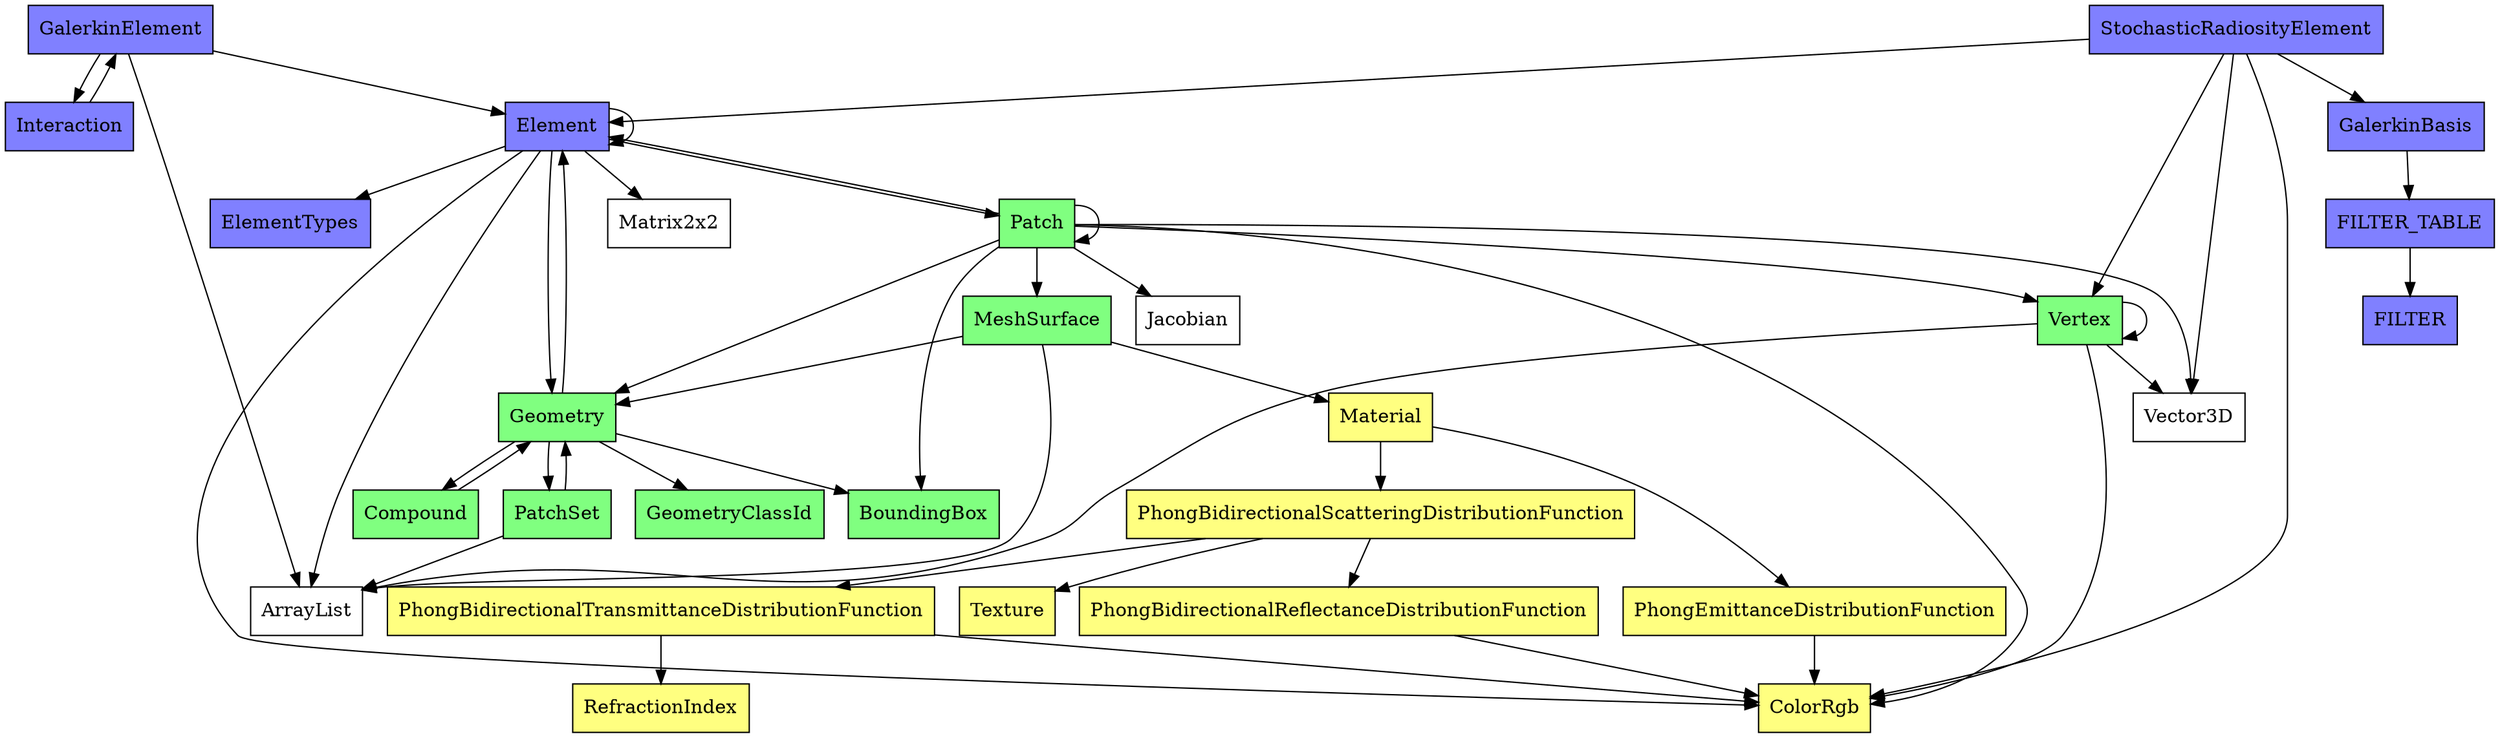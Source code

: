 digraph G {
    Element [shape=box, style=filled, fillcolor="#8080ff"];
    GalerkinElement [shape=box, style=filled, fillcolor="#8080ff"];
    GalerkinBasis [shape=box, style=filled, fillcolor="#8080ff"];
    Interaction [shape=box, style=filled, fillcolor="#8080ff"];
    StochasticRadiosityElement [shape=box, style=filled, fillcolor="#8080ff"];
    ElementTypes [shape=box, style=filled, fillcolor="#8080ff"];
    FILTER_TABLE [shape=box, style=filled, fillcolor="#8080ff"];
    FILTER [shape=box, style=filled, fillcolor="#8080ff"];

    ArrayList [shape=box];
    Vector3D [shape=box];
    Matrix2x2 [shape=box];

    Patch [shape=box, style=filled, fillcolor="#80ff80"];
    Geometry [shape=box, style=filled, fillcolor="#80ff80"];
    MeshSurface [shape=box, style=filled, fillcolor="#80ff80"];
    PatchSet [shape=box, style=filled, fillcolor="#80ff80"];
    Compound [shape=box, style=filled, fillcolor="#80ff80"];
    Vertex [shape=box, style=filled, fillcolor="#80ff80"];
    Jacobian [shape=box];
    BoundingBox [shape=box, style=filled, fillcolor="#80ff80"];
    GeometryClassId [shape=box, style=filled, fillcolor="#80ff80"];

    Material [shape=box, style=filled, fillcolor="#ffff80"];
    PhongBidirectionalScatteringDistributionFunction [shape=box, style=filled, fillcolor="#ffff80"];
    PhongEmittanceDistributionFunction [shape=box, style=filled, fillcolor="#ffff80"];
    Texture [shape=box, style=filled, fillcolor="#ffff80"];
    PhongBidirectionalTransmittanceDistributionFunction [shape=box, style=filled, fillcolor="#ffff80"];
    RefractionIndex [shape=box, style=filled, fillcolor="#ffff80"];
    PhongBidirectionalReflectanceDistributionFunction [shape=box, style=filled, fillcolor="#ffff80"];
    ColorRgb [shape=box, style=filled, fillcolor="#ffff80"];

    Vertex -> Vector3D;
    Vertex -> ColorRgb;
    Vertex -> ArrayList;
    Vertex -> Vertex;
    GalerkinBasis -> FILTER_TABLE;
    FILTER_TABLE -> FILTER;
    Element -> ColorRgb;
    Element -> Patch;
    Element -> Geometry;
    Element -> Element;
    Element -> ArrayList;
    Element -> Matrix2x2;
    Element -> ElementTypes;
    Interaction -> GalerkinElement;
    GalerkinElement -> Element;
    GalerkinElement -> ArrayList;
    GalerkinElement -> Interaction;
    StochasticRadiosityElement -> Element;
    StochasticRadiosityElement -> GalerkinBasis;
    StochasticRadiosityElement -> ColorRgb;
    StochasticRadiosityElement -> Vector3D;
    StochasticRadiosityElement -> Vertex;
    Patch -> Patch;
    Patch -> Vertex;
    Patch -> BoundingBox;
    Patch -> Vector3D;
    Patch -> Jacobian;
    Patch -> ColorRgb;
    Patch -> Element;
    Patch -> Geometry;
    Patch -> MeshSurface;
    PhongEmittanceDistributionFunction -> ColorRgb;
    PhongBidirectionalReflectanceDistributionFunction -> ColorRgb;
    PhongBidirectionalTransmittanceDistributionFunction -> ColorRgb;
    PhongBidirectionalTransmittanceDistributionFunction -> RefractionIndex;
    PhongBidirectionalScatteringDistributionFunction -> PhongBidirectionalReflectanceDistributionFunction;
    PhongBidirectionalScatteringDistributionFunction -> PhongBidirectionalTransmittanceDistributionFunction;
    PhongBidirectionalScatteringDistributionFunction -> Texture;
    Material -> PhongEmittanceDistributionFunction;
    Material -> PhongBidirectionalScatteringDistributionFunction;
    Geometry -> BoundingBox;
    Geometry -> Element;
    Geometry -> GeometryClassId;
    Geometry -> Compound;
    Geometry -> PatchSet;
    PatchSet -> Geometry;
    PatchSet -> ArrayList;
    MeshSurface -> Geometry;
    MeshSurface -> ArrayList;
    MeshSurface -> Material;
    Compound -> Geometry;
}
